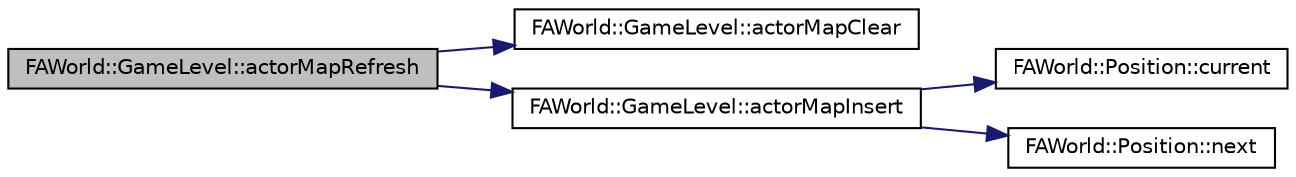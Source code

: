 digraph G
{
  edge [fontname="Helvetica",fontsize="10",labelfontname="Helvetica",labelfontsize="10"];
  node [fontname="Helvetica",fontsize="10",shape=record];
  rankdir="LR";
  Node1 [label="FAWorld::GameLevel::actorMapRefresh",height=0.2,width=0.4,color="black", fillcolor="grey75", style="filled" fontcolor="black"];
  Node1 -> Node2 [color="midnightblue",fontsize="10",style="solid",fontname="Helvetica"];
  Node2 [label="FAWorld::GameLevel::actorMapClear",height=0.2,width=0.4,color="black", fillcolor="white", style="filled",URL="$class_f_a_world_1_1_game_level.html#a08683ee87bd15235042842ee79e3d179"];
  Node1 -> Node3 [color="midnightblue",fontsize="10",style="solid",fontname="Helvetica"];
  Node3 [label="FAWorld::GameLevel::actorMapInsert",height=0.2,width=0.4,color="black", fillcolor="white", style="filled",URL="$class_f_a_world_1_1_game_level.html#ab00e0f84e8728647d39a7a2f39f08499"];
  Node3 -> Node4 [color="midnightblue",fontsize="10",style="solid",fontname="Helvetica"];
  Node4 [label="FAWorld::Position::current",height=0.2,width=0.4,color="black", fillcolor="white", style="filled",URL="$class_f_a_world_1_1_position.html#ad3f6fbf7e42940edc332a296a4c27090",tooltip="where we are coming from"];
  Node3 -> Node5 [color="midnightblue",fontsize="10",style="solid",fontname="Helvetica"];
  Node5 [label="FAWorld::Position::next",height=0.2,width=0.4,color="black", fillcolor="white", style="filled",URL="$class_f_a_world_1_1_position.html#aaab58152fbd29cfde68a7317dad1f83d",tooltip="where we are going to"];
}
